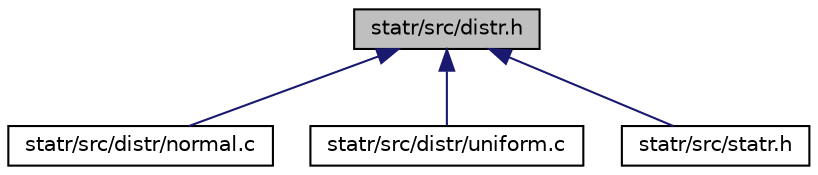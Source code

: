 digraph "statr/src/distr.h"
{
  edge [fontname="Helvetica",fontsize="10",labelfontname="Helvetica",labelfontsize="10"];
  node [fontname="Helvetica",fontsize="10",shape=record];
  Node6 [label="statr/src/distr.h",height=0.2,width=0.4,color="black", fillcolor="grey75", style="filled", fontcolor="black"];
  Node6 -> Node7 [dir="back",color="midnightblue",fontsize="10",style="solid",fontname="Helvetica"];
  Node7 [label="statr/src/distr/normal.c",height=0.2,width=0.4,color="black", fillcolor="white", style="filled",URL="$normal_8c.html"];
  Node6 -> Node8 [dir="back",color="midnightblue",fontsize="10",style="solid",fontname="Helvetica"];
  Node8 [label="statr/src/distr/uniform.c",height=0.2,width=0.4,color="black", fillcolor="white", style="filled",URL="$uniform_8c.html"];
  Node6 -> Node9 [dir="back",color="midnightblue",fontsize="10",style="solid",fontname="Helvetica"];
  Node9 [label="statr/src/statr.h",height=0.2,width=0.4,color="black", fillcolor="white", style="filled",URL="$statr_8h.html"];
}
